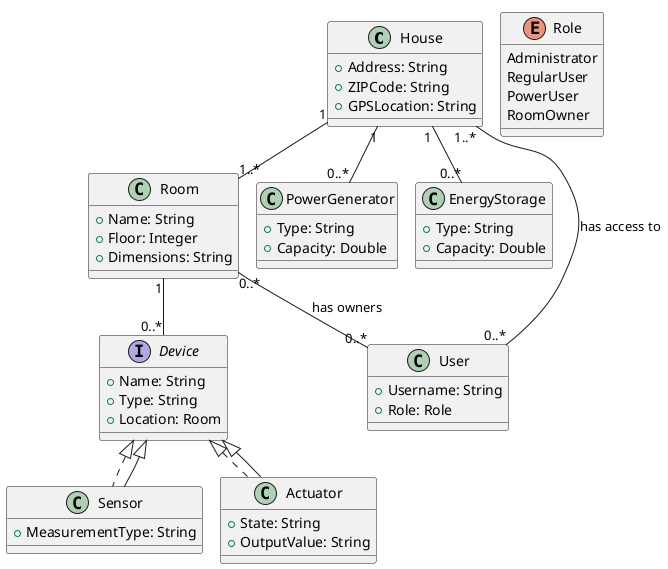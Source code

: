 @startuml
!pragma layout smetana
' Define interface and classes

class House {
  + Address: String
  + ZIPCode: String
  + GPSLocation: String
}

class Room {
  + Name: String
  + Floor: Integer
  + Dimensions: String
}

class PowerGenerator {
  + Type: String
  + Capacity: Double
}

class EnergyStorage {
  + Type: String
  + Capacity: Double
}

class User {
  + Username: String
  + Role: Role
}
interface Device {
  + Name: String
  + Type: String
  + Location: Room
}

class Sensor implements Device {
  + MeasurementType: String
}

class Actuator implements Device {
  + State: String
  + OutputValue: String
}

enum Role {
  Administrator
  RegularUser
  PowerUser
  RoomOwner
}

' Define relationships
House "1" -- "1..*" Room
Room "1" -- "0..*" Device
User "0..*" -- "1..*" House : has access to >
House "1" -- "0..*" PowerGenerator
House "1" -- "0..*" EnergyStorage
Room "0..*" -- "0..*" User : has owners >

' Define inheritance
Device <|-- Sensor
Device <|-- Actuator

@enduml